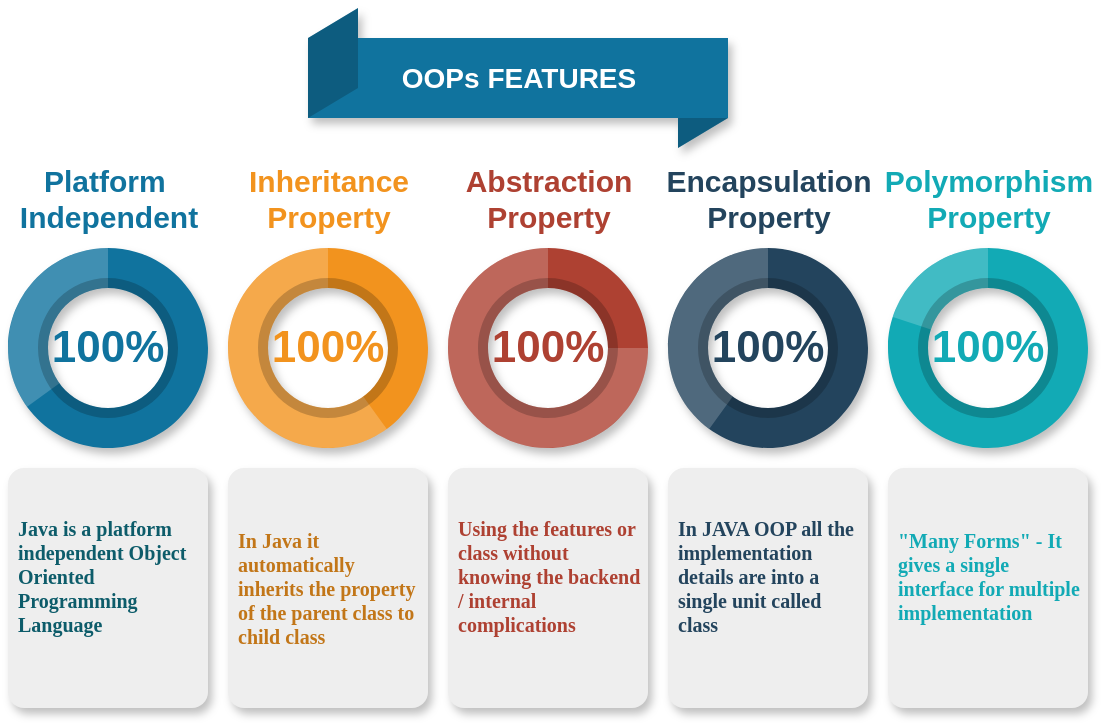 <mxfile version="28.0.6">
  <diagram name="Page-1" id="lw6xK0Vc_ANH6Joyd6xl">
    <mxGraphModel dx="1164" dy="747" grid="1" gridSize="10" guides="1" tooltips="1" connect="1" arrows="1" fold="1" page="1" pageScale="1" pageWidth="850" pageHeight="1100" background="none" math="0" shadow="0">
      <root>
        <mxCell id="0" />
        <mxCell id="1" parent="0" />
        <mxCell id="GHJRQyVZAarm9RZcv-O7-12" value="OOPs FEATURES" style="html=1;shape=mxgraph.infographic.ribbonDoubleFolded;dx=25;dy=15;fillColor=#10739E;strokeColor=none;align=center;verticalAlign=middle;fontColor=#ffffff;fontSize=14;fontStyle=1;dashed=1;dashPattern=1 2;shadow=1;" vertex="1" parent="1">
          <mxGeometry x="270" y="170" width="210" height="70" as="geometry" />
        </mxCell>
        <mxCell id="GHJRQyVZAarm9RZcv-O7-13" value="100%" style="verticalLabelPosition=middle;verticalAlign=middle;html=1;whiteSpace=wrap;shape=mxgraph.infographic.partConcEllipse;startAngle=0;endAngle=0.65;arcWidth=0.4;strokeColor=none;fillColor=#10739E;fontSize=22;fontColor=#10739E;align=center;fontStyle=1;dashed=1;dashPattern=1 2;shadow=1;" vertex="1" parent="1">
          <mxGeometry x="120" y="290" width="100" height="100" as="geometry" />
        </mxCell>
        <mxCell id="GHJRQyVZAarm9RZcv-O7-14" value="100%" style="verticalLabelPosition=middle;verticalAlign=middle;html=1;whiteSpace=wrap;shape=mxgraph.infographic.partConcEllipse;startAngle=0;endAngle=0.4;arcWidth=0.4;strokeColor=none;fillColor=#F2931E;fontSize=22;fontColor=#F2931E;align=center;fontStyle=1;dashed=1;dashPattern=1 2;shadow=1;" vertex="1" parent="1">
          <mxGeometry x="230" y="290" width="100" height="100" as="geometry" />
        </mxCell>
        <mxCell id="GHJRQyVZAarm9RZcv-O7-15" value="100%" style="verticalLabelPosition=middle;verticalAlign=middle;html=1;whiteSpace=wrap;shape=mxgraph.infographic.partConcEllipse;startAngle=0;endAngle=0.25;arcWidth=0.4;strokeColor=none;fillColor=#AE4132;fontSize=22;fontColor=#AE4132;align=center;fontStyle=1;dashed=1;dashPattern=1 2;shadow=1;" vertex="1" parent="1">
          <mxGeometry x="340" y="290" width="100" height="100" as="geometry" />
        </mxCell>
        <mxCell id="GHJRQyVZAarm9RZcv-O7-16" value="100%" style="verticalLabelPosition=middle;verticalAlign=middle;html=1;whiteSpace=wrap;shape=mxgraph.infographic.partConcEllipse;startAngle=0;endAngle=0.6;arcWidth=0.4;strokeColor=none;fillColor=#23445D;fontSize=22;fontColor=#23445D;align=center;fontStyle=1;dashed=1;dashPattern=1 2;shadow=1;" vertex="1" parent="1">
          <mxGeometry x="450" y="290" width="100" height="100" as="geometry" />
        </mxCell>
        <mxCell id="GHJRQyVZAarm9RZcv-O7-17" value="100%" style="verticalLabelPosition=middle;verticalAlign=middle;html=1;whiteSpace=wrap;shape=mxgraph.infographic.partConcEllipse;startAngle=0;endAngle=0.8;arcWidth=0.4;strokeColor=none;fillColor=#12AAB5;fontSize=22;fontColor=#12AAB5;align=center;fontStyle=1;dashed=1;dashPattern=1 2;shadow=1;" vertex="1" parent="1">
          <mxGeometry x="560" y="290" width="100" height="100" as="geometry" />
        </mxCell>
        <mxCell id="GHJRQyVZAarm9RZcv-O7-18" value="Platform&amp;nbsp;&lt;div&gt;Independent&lt;/div&gt;" style="verticalLabelPosition=middle;verticalAlign=middle;html=1;fillColor=none;strokeColor=none;fontSize=15;fontColor=#10739E;align=center;fontStyle=1;dashed=1;dashPattern=1 2;shadow=1;" vertex="1" parent="1">
          <mxGeometry x="120" y="250" width="100" height="30" as="geometry" />
        </mxCell>
        <mxCell id="GHJRQyVZAarm9RZcv-O7-19" value="Inheritance&lt;div&gt;Property&lt;/div&gt;" style="verticalLabelPosition=middle;verticalAlign=middle;html=1;fillColor=none;strokeColor=none;fontSize=15;fontColor=#F2931E;align=center;fontStyle=1;dashed=1;dashPattern=1 2;shadow=1;" vertex="1" parent="1">
          <mxGeometry x="230" y="250" width="100" height="30" as="geometry" />
        </mxCell>
        <mxCell id="GHJRQyVZAarm9RZcv-O7-20" value="Abstraction&lt;div&gt;Property&lt;/div&gt;" style="verticalLabelPosition=middle;verticalAlign=middle;html=1;fillColor=none;strokeColor=none;fontSize=15;fontColor=#AE4132;align=center;fontStyle=1;dashed=1;dashPattern=1 2;shadow=1;" vertex="1" parent="1">
          <mxGeometry x="340" y="250" width="100" height="30" as="geometry" />
        </mxCell>
        <mxCell id="GHJRQyVZAarm9RZcv-O7-21" value="Encapsulation&lt;div&gt;Property&lt;/div&gt;" style="verticalLabelPosition=middle;verticalAlign=middle;html=1;fillColor=none;strokeColor=none;fontSize=15;fontColor=#23445D;align=center;fontStyle=1;dashed=1;dashPattern=1 2;shadow=1;" vertex="1" parent="1">
          <mxGeometry x="450" y="250" width="100" height="30" as="geometry" />
        </mxCell>
        <mxCell id="GHJRQyVZAarm9RZcv-O7-22" value="Polymorphism&lt;div&gt;Property&lt;/div&gt;" style="verticalLabelPosition=middle;verticalAlign=middle;html=1;fillColor=none;strokeColor=none;fontSize=15;fontColor=#12AAB5;align=center;fontStyle=1;dashed=1;dashPattern=1 2;shadow=1;" vertex="1" parent="1">
          <mxGeometry x="560" y="250" width="100" height="30" as="geometry" />
        </mxCell>
        <mxCell id="GHJRQyVZAarm9RZcv-O7-23" value="&lt;font style=&quot;color: light-dark(rgb(13, 92, 106), rgb(54, 149, 239));&quot; face=&quot;Comic Sans MS&quot;&gt;&lt;b style=&quot;&quot;&gt;Java is a platform independent Object Oriented Programming Language&lt;/b&gt;&lt;/font&gt;&lt;div&gt;&lt;font style=&quot;color: rgb(23, 134, 238);&quot; face=&quot;Comic Sans MS&quot;&gt;&lt;b&gt;&lt;br&gt;&lt;/b&gt;&lt;/font&gt;&lt;/div&gt;" style="verticalLabelPosition=middle;verticalAlign=middle;html=1;fillColor=#EEEEEE;strokeColor=none;fontSize=10;align=left;fontStyle=0;rounded=1;whiteSpace=wrap;arcSize=8;spacing=5;dashed=1;dashPattern=1 2;shadow=1;" vertex="1" parent="1">
          <mxGeometry x="120" y="400" width="100" height="120" as="geometry" />
        </mxCell>
        <mxCell id="GHJRQyVZAarm9RZcv-O7-24" value="&lt;div style=&quot;&quot;&gt;&lt;b style=&quot;font-family: &amp;quot;Comic Sans MS&amp;quot;; background-color: transparent;&quot;&gt;&lt;font style=&quot;color: light-dark(rgb(194, 118, 24), rgb(255, 255, 255));&quot;&gt;In Java it automatically inherits the property of the parent class to&amp;nbsp; child class&lt;/font&gt;&lt;/b&gt;&lt;/div&gt;" style="verticalLabelPosition=middle;verticalAlign=middle;html=1;fillColor=#EEEEEE;strokeColor=none;fontSize=10;align=left;fontStyle=0;rounded=1;whiteSpace=wrap;arcSize=8;spacing=5;dashed=1;dashPattern=1 2;shadow=1;" vertex="1" parent="1">
          <mxGeometry x="230" y="400" width="100" height="120" as="geometry" />
        </mxCell>
        <mxCell id="GHJRQyVZAarm9RZcv-O7-25" value="&lt;font face=&quot;Comic Sans MS&quot; style=&quot;color: light-dark(rgb(174, 65, 50), rgb(237, 237, 237));&quot;&gt;&lt;b&gt;Using the features or class without knowing the backend / internal complications&lt;/b&gt;&lt;/font&gt;&lt;div&gt;&lt;font face=&quot;Comic Sans MS&quot; style=&quot;color: light-dark(rgb(174, 65, 50), rgb(237, 237, 237));&quot;&gt;&lt;b&gt;&lt;br&gt;&lt;/b&gt;&lt;/font&gt;&lt;/div&gt;" style="verticalLabelPosition=middle;verticalAlign=middle;html=1;fillColor=#EEEEEE;strokeColor=none;fontSize=10;align=left;fontStyle=0;rounded=1;whiteSpace=wrap;arcSize=8;spacing=5;dashed=1;dashPattern=1 2;shadow=1;" vertex="1" parent="1">
          <mxGeometry x="340" y="400" width="100" height="120" as="geometry" />
        </mxCell>
        <mxCell id="GHJRQyVZAarm9RZcv-O7-26" value="&lt;b&gt;&lt;font style=&quot;color: light-dark(rgb(35, 68, 93), rgb(237, 237, 237));&quot; face=&quot;Comic Sans MS&quot;&gt;In JAVA OOP all the implementation details are into a single unit called class&lt;/font&gt;&lt;/b&gt;&lt;div&gt;&lt;b&gt;&lt;font face=&quot;Comic Sans MS&quot;&gt;&lt;br&gt;&lt;/font&gt;&lt;/b&gt;&lt;/div&gt;" style="verticalLabelPosition=middle;verticalAlign=middle;html=1;fillColor=#EEEEEE;strokeColor=none;fontSize=10;align=left;fontStyle=0;rounded=1;whiteSpace=wrap;arcSize=8;spacing=5;dashed=1;dashPattern=1 2;shadow=1;" vertex="1" parent="1">
          <mxGeometry x="450" y="400" width="100" height="120" as="geometry" />
        </mxCell>
        <mxCell id="GHJRQyVZAarm9RZcv-O7-27" value="&lt;b&gt;&lt;font style=&quot;color: light-dark(rgb(18, 170, 181), rgb(237, 237, 237));&quot; face=&quot;Comic Sans MS&quot;&gt;&quot;Many Forms&quot; - It gives a single interface for multiple implementation&amp;nbsp;&lt;/font&gt;&lt;/b&gt;&lt;div&gt;&lt;b&gt;&lt;font style=&quot;color: light-dark(rgb(18, 170, 181), rgb(237, 237, 237));&quot; face=&quot;Comic Sans MS&quot;&gt;&lt;br&gt;&lt;/font&gt;&lt;/b&gt;&lt;/div&gt;" style="verticalLabelPosition=middle;verticalAlign=middle;html=1;fillColor=#EEEEEE;strokeColor=none;fontSize=10;align=left;fontStyle=0;rounded=1;whiteSpace=wrap;arcSize=8;spacing=5;dashed=1;dashPattern=1 2;shadow=1;" vertex="1" parent="1">
          <mxGeometry x="560" y="400" width="100" height="120" as="geometry" />
        </mxCell>
      </root>
    </mxGraphModel>
  </diagram>
</mxfile>
